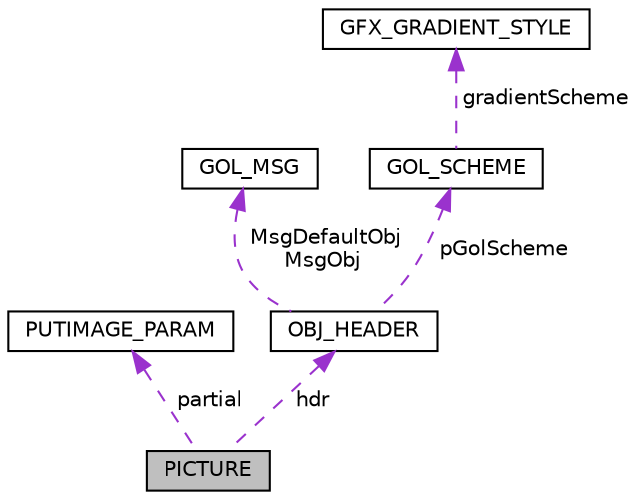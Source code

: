 digraph "PICTURE"
{
  edge [fontname="Helvetica",fontsize="10",labelfontname="Helvetica",labelfontsize="10"];
  node [fontname="Helvetica",fontsize="10",shape=record];
  Node1 [label="PICTURE",height=0.2,width=0.4,color="black", fillcolor="grey75", style="filled", fontcolor="black"];
  Node2 -> Node1 [dir="back",color="darkorchid3",fontsize="10",style="dashed",label=" partial" ,fontname="Helvetica"];
  Node2 [label="PUTIMAGE_PARAM",height=0.2,width=0.4,color="black", fillcolor="white", style="filled",URL="$struct_p_u_t_i_m_a_g_e___p_a_r_a_m.html"];
  Node3 -> Node1 [dir="back",color="darkorchid3",fontsize="10",style="dashed",label=" hdr" ,fontname="Helvetica"];
  Node3 [label="OBJ_HEADER",height=0.2,width=0.4,color="black", fillcolor="white", style="filled",URL="$struct_o_b_j___h_e_a_d_e_r.html"];
  Node4 -> Node3 [dir="back",color="darkorchid3",fontsize="10",style="dashed",label=" MsgDefaultObj\nMsgObj" ,fontname="Helvetica"];
  Node4 [label="GOL_MSG",height=0.2,width=0.4,color="black", fillcolor="white", style="filled",URL="$struct_g_o_l___m_s_g.html"];
  Node5 -> Node3 [dir="back",color="darkorchid3",fontsize="10",style="dashed",label=" pGolScheme" ,fontname="Helvetica"];
  Node5 [label="GOL_SCHEME",height=0.2,width=0.4,color="black", fillcolor="white", style="filled",URL="$struct_g_o_l___s_c_h_e_m_e.html"];
  Node6 -> Node5 [dir="back",color="darkorchid3",fontsize="10",style="dashed",label=" gradientScheme" ,fontname="Helvetica"];
  Node6 [label="GFX_GRADIENT_STYLE",height=0.2,width=0.4,color="black", fillcolor="white", style="filled",URL="$struct_g_f_x___g_r_a_d_i_e_n_t___s_t_y_l_e.html"];
}
